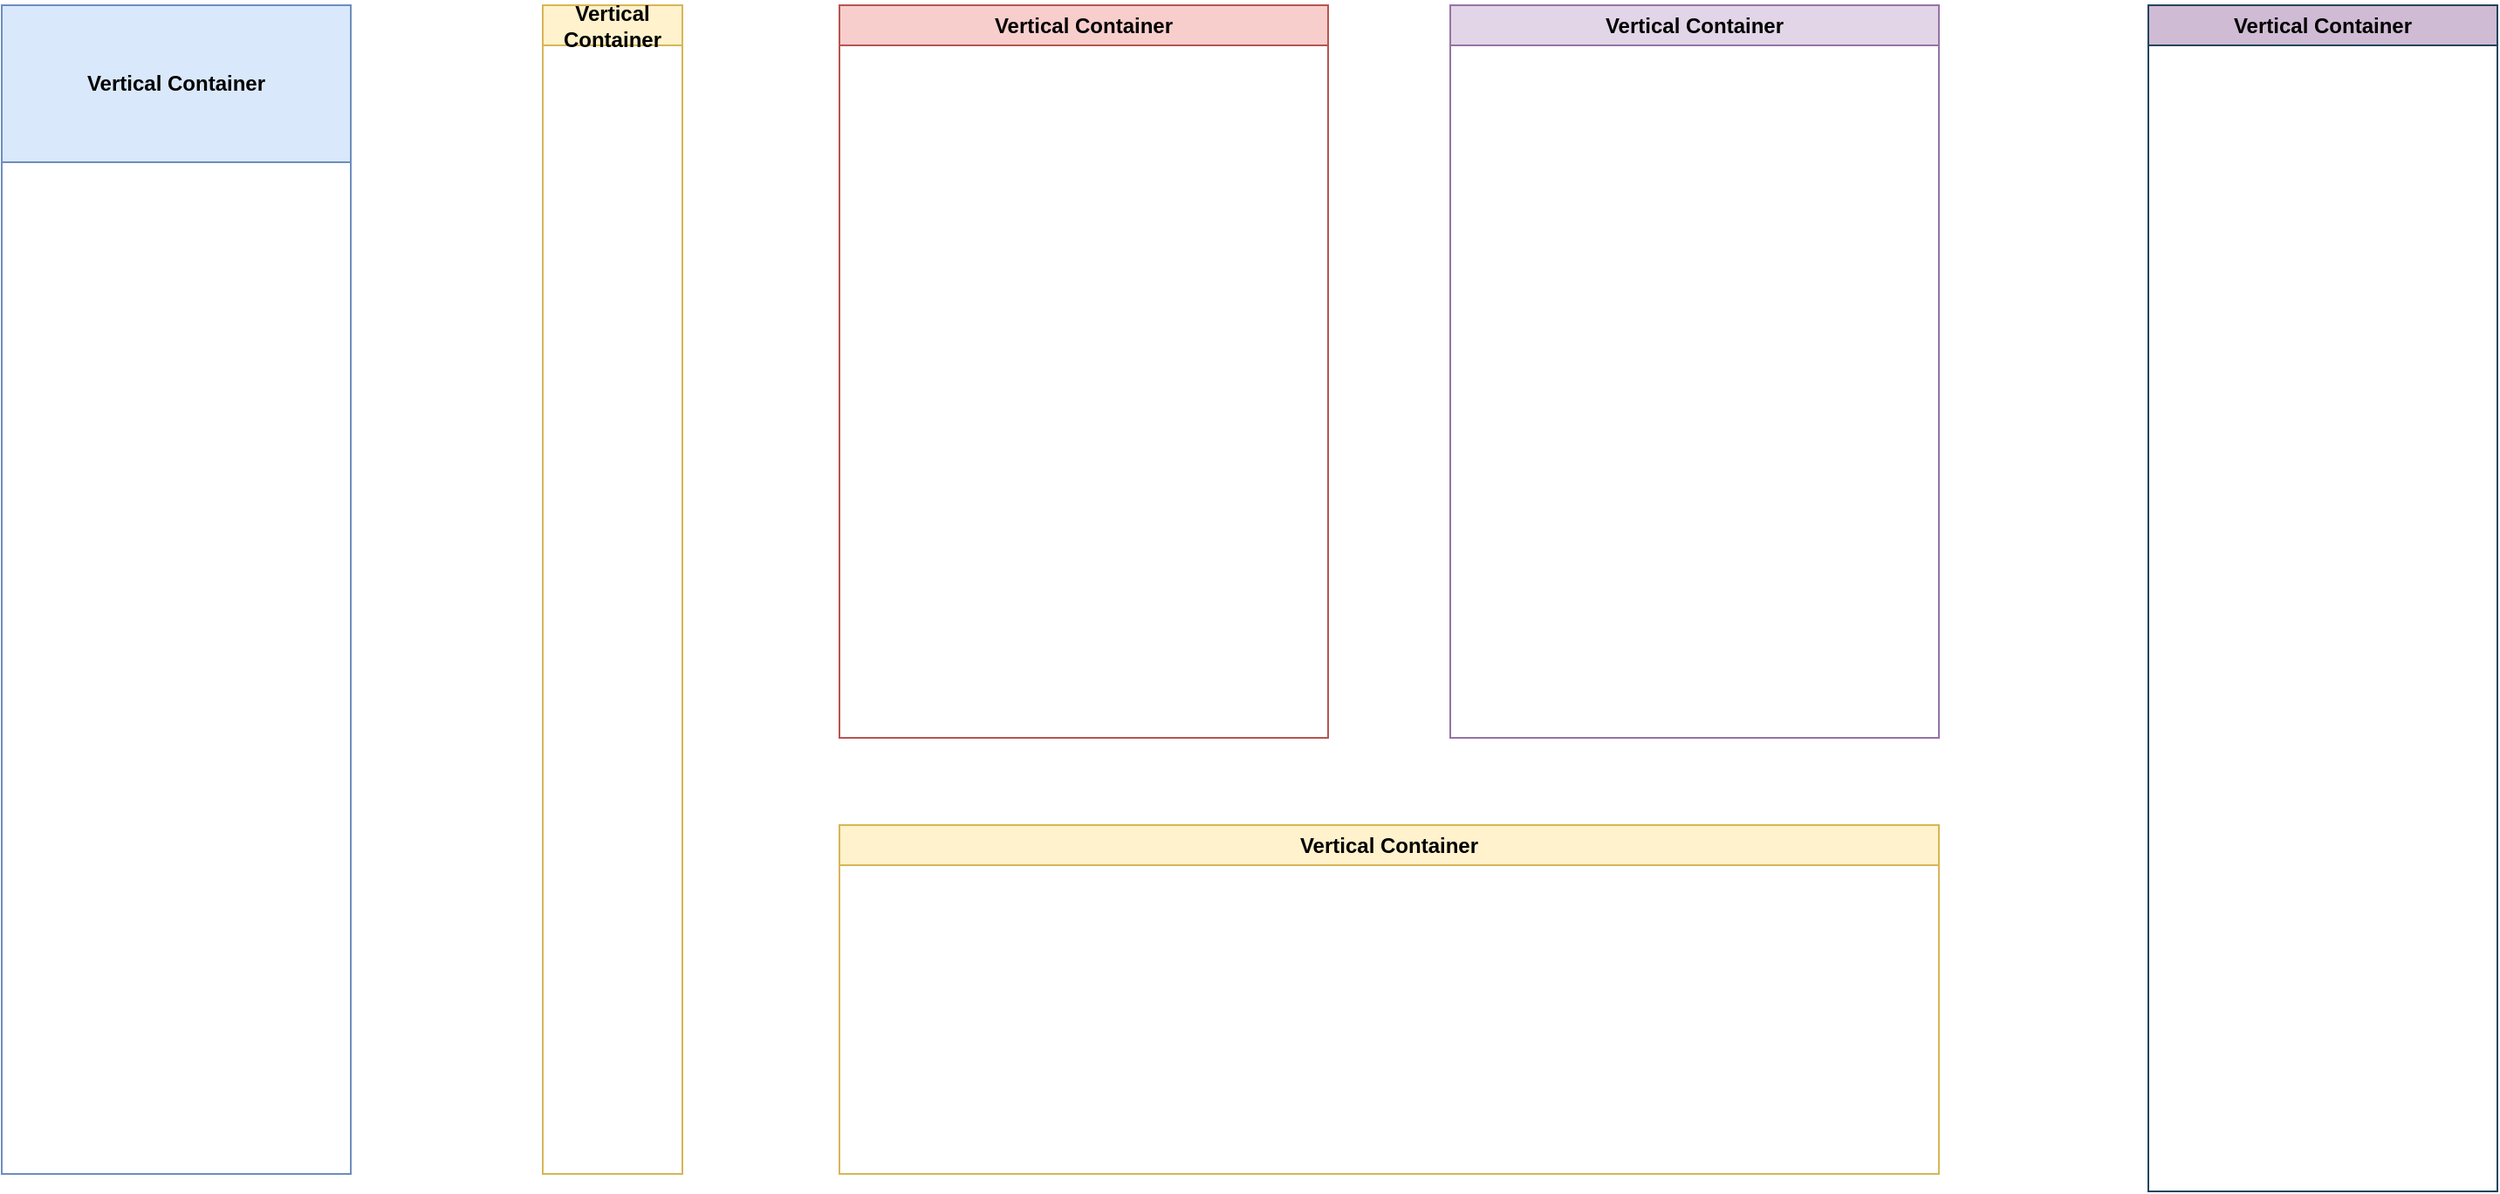 <mxfile version="21.6.9" type="github">
  <diagram name="Page-1" id="74b105a0-9070-1c63-61bc-23e55f88626e">
    <mxGraphModel dx="1467" dy="743" grid="1" gridSize="10" guides="1" tooltips="1" connect="1" arrows="1" fold="1" page="1" pageScale="1.5" pageWidth="1169" pageHeight="826" background="none" math="0" shadow="0">
      <root>
        <mxCell id="0" style=";html=1;" />
        <mxCell id="1" style=";html=1;" parent="0" />
        <object label="Vertical Container" id="I15e-faz3z55aXCzLAU_-1">
          <mxCell style="swimlane;whiteSpace=wrap;html=1;fillColor=#dae8fc;strokeColor=#6c8ebf;swimlaneFillColor=none;gradientColor=none;startSize=90;" vertex="1" parent="1">
            <mxGeometry x="290" y="320" width="200" height="670" as="geometry" />
          </mxCell>
        </object>
        <mxCell id="I15e-faz3z55aXCzLAU_-2" value="Vertical Container" style="swimlane;whiteSpace=wrap;html=1;fillColor=#e1d5e7;strokeColor=#9673a6;" vertex="1" parent="1">
          <mxGeometry x="1120" y="320" width="280" height="420" as="geometry" />
        </mxCell>
        <mxCell id="I15e-faz3z55aXCzLAU_-3" value="Vertical Container" style="swimlane;whiteSpace=wrap;html=1;fillColor=#fff2cc;strokeColor=#d6b656;" vertex="1" parent="1">
          <mxGeometry x="770" y="790" width="630" height="200" as="geometry" />
        </mxCell>
        <mxCell id="I15e-faz3z55aXCzLAU_-4" value="Vertical Container" style="swimlane;whiteSpace=wrap;html=1;fillColor=#cfbbd3;strokeColor=#23445d;" vertex="1" parent="1">
          <mxGeometry x="1520" y="320" width="200" height="680" as="geometry" />
        </mxCell>
        <mxCell id="I15e-faz3z55aXCzLAU_-5" value="Vertical Container" style="swimlane;whiteSpace=wrap;html=1;fillColor=#f8cecc;strokeColor=#b85450;" vertex="1" parent="1">
          <mxGeometry x="770" y="320" width="280" height="420" as="geometry" />
        </mxCell>
        <mxCell id="I15e-faz3z55aXCzLAU_-6" value="Vertical Container" style="swimlane;whiteSpace=wrap;html=1;fillColor=#fff2cc;strokeColor=#d6b656;" vertex="1" parent="1">
          <mxGeometry x="600" y="320" width="80" height="670" as="geometry" />
        </mxCell>
      </root>
    </mxGraphModel>
  </diagram>
</mxfile>
